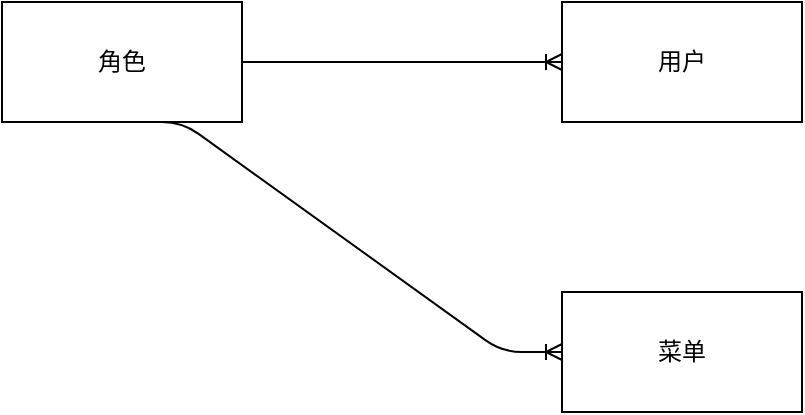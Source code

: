 <mxfile version="14.6.13" type="device"><diagram id="m_kjfTOzbqBoRlTe1Hgx" name="第 1 页"><mxGraphModel dx="1086" dy="806" grid="1" gridSize="10" guides="1" tooltips="1" connect="1" arrows="1" fold="1" page="1" pageScale="1" pageWidth="827" pageHeight="1169" math="0" shadow="0"><root><mxCell id="0"/><mxCell id="1" parent="0"/><mxCell id="UD_L299ksALUIZDrmi5N-1" value="角色" style="rounded=0;whiteSpace=wrap;html=1;" vertex="1" parent="1"><mxGeometry x="150" y="440" width="120" height="60" as="geometry"/></mxCell><mxCell id="UD_L299ksALUIZDrmi5N-2" value="用户" style="rounded=0;whiteSpace=wrap;html=1;" vertex="1" parent="1"><mxGeometry x="430" y="440" width="120" height="60" as="geometry"/></mxCell><mxCell id="UD_L299ksALUIZDrmi5N-3" value="" style="edgeStyle=entityRelationEdgeStyle;fontSize=12;html=1;endArrow=ERoneToMany;exitX=1;exitY=0.5;exitDx=0;exitDy=0;" edge="1" parent="1" source="UD_L299ksALUIZDrmi5N-1"><mxGeometry width="100" height="100" relative="1" as="geometry"><mxPoint x="460" y="480" as="sourcePoint"/><mxPoint x="430" y="470" as="targetPoint"/></mxGeometry></mxCell><mxCell id="UD_L299ksALUIZDrmi5N-4" value="菜单" style="rounded=0;whiteSpace=wrap;html=1;" vertex="1" parent="1"><mxGeometry x="430" y="585" width="120" height="60" as="geometry"/></mxCell><mxCell id="UD_L299ksALUIZDrmi5N-6" value="" style="edgeStyle=entityRelationEdgeStyle;fontSize=12;html=1;endArrow=ERoneToMany;exitX=0.5;exitY=1;exitDx=0;exitDy=0;entryX=0;entryY=0.5;entryDx=0;entryDy=0;" edge="1" parent="1" source="UD_L299ksALUIZDrmi5N-1" target="UD_L299ksALUIZDrmi5N-4"><mxGeometry width="100" height="100" relative="1" as="geometry"><mxPoint x="200" y="620" as="sourcePoint"/><mxPoint x="300" y="520" as="targetPoint"/></mxGeometry></mxCell></root></mxGraphModel></diagram></mxfile>
